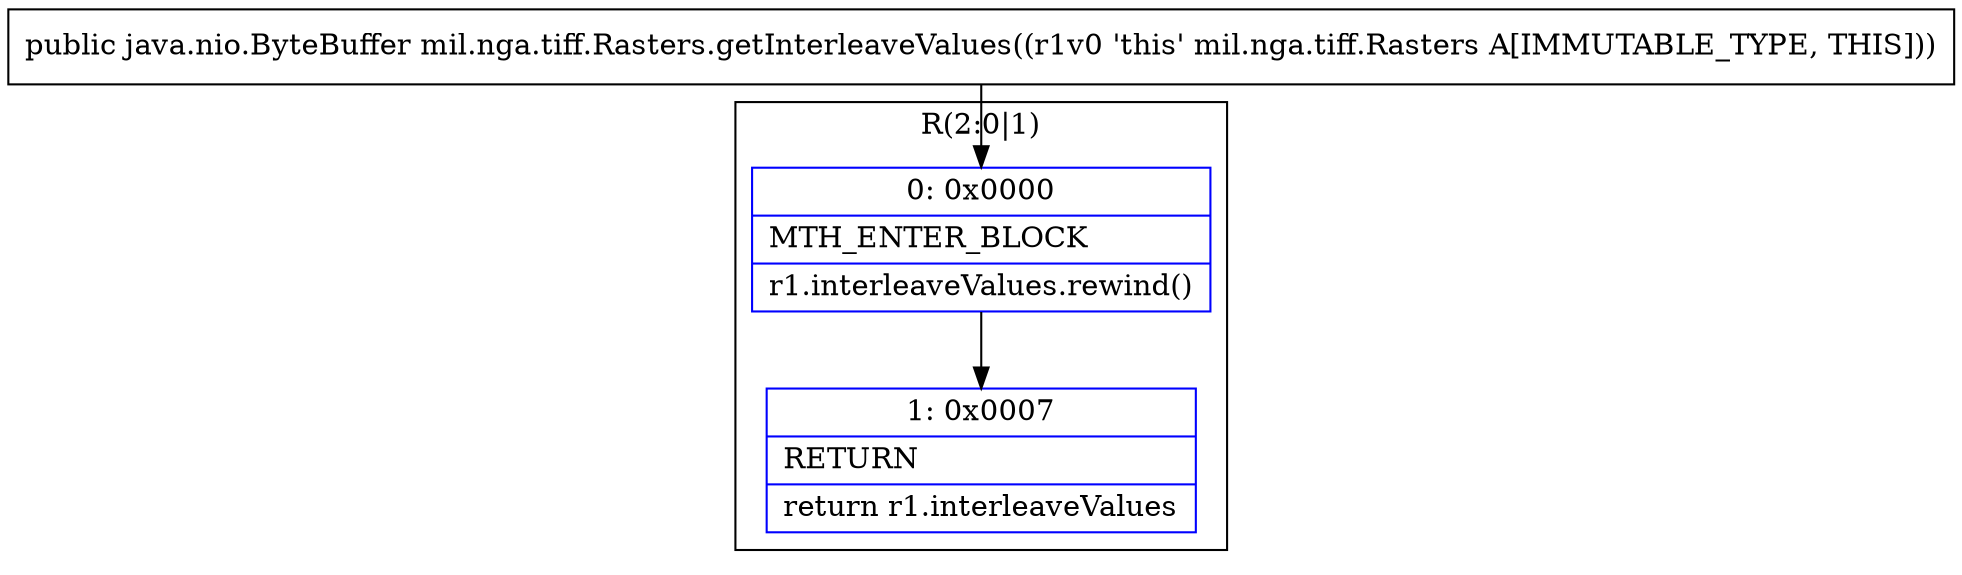 digraph "CFG formil.nga.tiff.Rasters.getInterleaveValues()Ljava\/nio\/ByteBuffer;" {
subgraph cluster_Region_10624689 {
label = "R(2:0|1)";
node [shape=record,color=blue];
Node_0 [shape=record,label="{0\:\ 0x0000|MTH_ENTER_BLOCK\l|r1.interleaveValues.rewind()\l}"];
Node_1 [shape=record,label="{1\:\ 0x0007|RETURN\l|return r1.interleaveValues\l}"];
}
MethodNode[shape=record,label="{public java.nio.ByteBuffer mil.nga.tiff.Rasters.getInterleaveValues((r1v0 'this' mil.nga.tiff.Rasters A[IMMUTABLE_TYPE, THIS])) }"];
MethodNode -> Node_0;
Node_0 -> Node_1;
}


